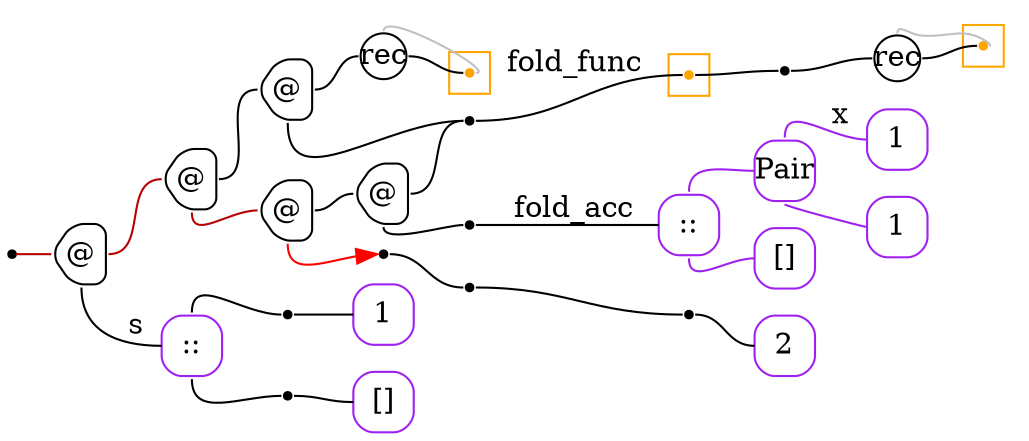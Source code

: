 digraph G {
  rankdir=LR;
  edge[arrowhead=none,arrowtail=none];
  node[fixedsize=true,shape=circle]
  size="9.201041666666667,5.219270833333334";
  labeldistance=0;
  nodesep=.175;
  ranksep=.175;

 nd1[shape=point];
   nd15[label="1",tooltip="nd15-ConstGraph",style=rounded,orientation=90,shape=square,width=.4,height=.4,color="purple"];
   nd21[label="2",tooltip="nd21-ConstGraph",style=rounded,orientation=90,shape=square,width=.4,height=.4,color="purple"];
   nd27[label="1",tooltip="nd27-ConstGraph",style=rounded,orientation=90,shape=square,width=.4,height=.4,color="purple"];
   nd32[label="[]",tooltip="nd32-ConstEmptyGraph",style=rounded,orientation=90,shape=square,width=.4,height=.4,color="purple"];
 subgraph cluster_nd174 {
   graph[style=fill,color="orange"];
   ndcluster_nd174[tooltip="nd174",orientation=90,shape=point,color="orange"];
 };
 nd379[label="rec",tooltip="nd379-RecurGraph",style=rounded,width=.3,height=.3,color="#000000"];
   subgraph cluster_nd383 {
     graph[style=fill,color="orange"];
     ndcluster_nd383[tooltip="nd383",orientation=90,shape=point,color="orange"];
   };
 nd568[label=" ",tooltip="nd568-ContractGraph",style=rounded,orientation=90,shape=point];
 nd673[label=" ",tooltip="nd673-ContractGraph",style=rounded,orientation=90,shape=point];
   nd592[label="1",tooltip="nd592-ConstGraph",style=rounded,orientation=90,shape=square,width=.4,height=.4,color="purple"];
   nd596[label="[]",tooltip="nd596-ConstEmptyGraph",style=rounded,orientation=90,shape=square,width=.4,height=.4,color="purple"];
   nd686[label="Pair",tooltip="nd686-ConstPairGraph",style=rounded,orientation=90,shape=square,width=.4,height=.4,color="purple"];
   nd692[label="::",tooltip="nd692-ConstListGraph",style=rounded,orientation=90,shape=square,width=.4,height=.4,color="purple"];
 nd696[label="rec",tooltip="nd696-RecurGraph",style=rounded,width=.3,height=.3,color="#000000"];
   subgraph cluster_nd700 {
     graph[style=fill,color="orange"];
     ndcluster_nd700[tooltip="nd700",orientation=90,shape=point,color="orange"];
   };
 nd506[label="@",tooltip="nd506-AppGraph",style=rounded,orientation=90,shape=house,width=.4,height=.4,color="#000000"];
 nd507[label="@",tooltip="nd507-AppGraph",style=rounded,orientation=90,shape=house,width=.4,height=.4,color="#000000"];
 nd508[label="@",tooltip="nd508-AppGraph",style=rounded,orientation=90,shape=house,width=.4,height=.4,color="#000000"];
 nd511[label="@",tooltip="nd511-AppGraph",style=rounded,orientation=90,shape=house,width=.4,height=.4,color="#000000"];
 nd512[label="@",tooltip="nd512-AppGraph",style=rounded,orientation=90,shape=house,width=.4,height=.4,color="#000000"];
 nd522[label=" ",tooltip="nd522-ContractGraph",style=rounded,orientation=90,shape=point];
 nd532[label=" ",tooltip="nd532-ContractGraph",style=rounded,orientation=90,shape=point];
 nd758[label=" ",tooltip="nd758-ContractGraph",style=rounded,orientation=90,shape=point];
 nd771[label=" ",tooltip="nd771-ContractGraph",style=rounded,orientation=90,shape=point];
   nd777[label="::",tooltip="nd777-ConstListGraph",style=rounded,orientation=90,shape=square,width=.4,height=.4,color="purple"];
 nd780[label=" ",tooltip="nd780-ContractGraph",style=rounded,orientation=90,shape=point];
 nd781[label=" ",tooltip="nd781-ContractGraph",style=rounded,orientation=90,shape=point];

  ndcluster_nd174->nd673[tailport=e,headport=w];
  nd673->nd379[tailport=e,headport=w,color=black,arrowhead=none,arrowtail=none];
  nd780->nd27[tailport=e,headport=w];
  nd781->nd32[tailport=e,headport=w];
  nd568->nd21[tailport=e,headport=w];
  nd379->ndcluster_nd383[dir=back,headport=e,tailport=n,color=grey,arrowhead=none,arrowtail=none];
  nd379->ndcluster_nd383[tailport=e,headport=w];
  nd511->nd771[tailport=s,headport=w,color=red,arrowhead=normal];
  nd506->nd777[label="s",tailport=s,headport=w];
  nd508->nd696[tailport=e,headport=w,color=black,arrowhead=none,arrowtail=none];
  nd512->nd522[tailport=e,headport=w];
  nd511->nd512[tailport=e,headport=w];
  nd507->nd508[tailport=e,headport=w];
  nd507->nd511[tailport=s,headport=w,color="#b70000",arrowhead=none,arrowtail=none];
  nd508->nd522[tailport=s,headport=w];
  nd506->nd507[tailport=e,headport=w,color="#b70000",arrowhead=none,arrowtail=none];
  nd1->nd506[label="",tailport=e,headport=w,color="#b70000",arrowhead=none,arrowtail=none];
  nd512->nd532[tailport=s,headport=w];
  nd532->nd692[label="fold_acc",tailport=e,headport=w];
  nd522->ndcluster_nd174[label="fold_func",tailport=e,headport=w];
  nd758->nd568[tailport=e,headport=w];
  nd686->nd592[tailport=s,headport=w,color=purple,arrowhead=none,arrowtail=none];
  nd692->nd686[tailport=n,headport=w,color=purple,arrowhead=none,arrowtail=none];
  nd692->nd596[tailport=s,headport=w,color=purple,arrowhead=none,arrowtail=none];
  nd686->nd15[label="x",tailport=n,headport=w,color=purple,arrowhead=none,arrowtail=none];
  nd696->ndcluster_nd700[dir=back,headport=e,tailport=n,color=grey,arrowhead=none,arrowtail=none];
  nd696->ndcluster_nd700[tailport=e,headport=w];
  nd771->nd758[tailport=e,headport=w];
  nd777->nd780[tailport=n,headport=w];
  nd777->nd781[tailport=s,headport=w];
}
